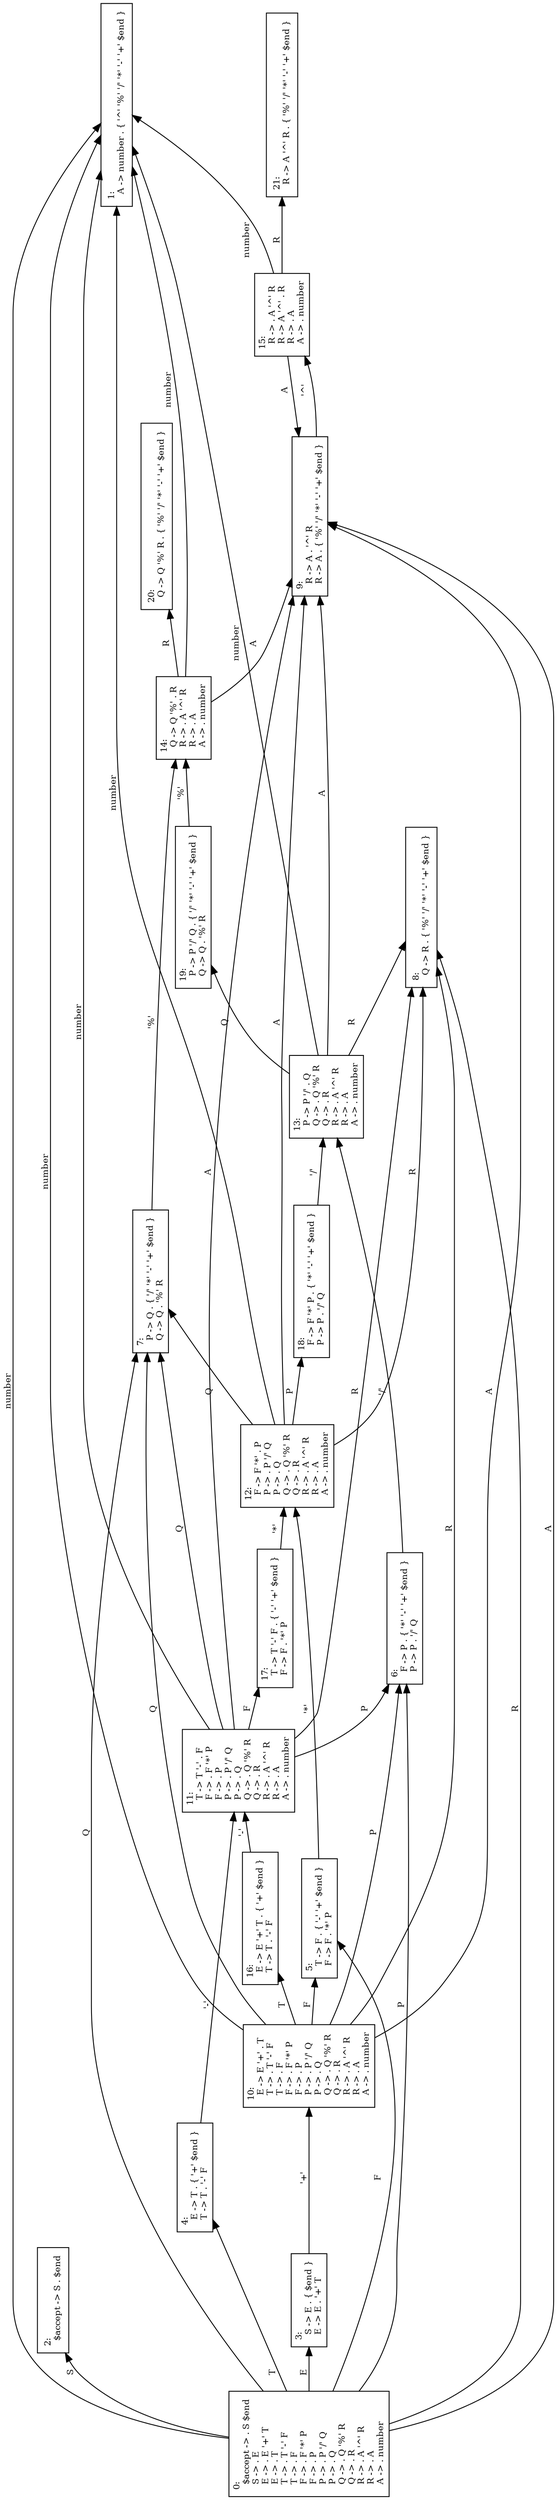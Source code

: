 digraph y {
	edge [fontsize=10];
	node [shape=box,fontsize=10];
	orientation=landscape;
	rankdir=LR;
	/*
	margin=0.2;
	page="8.27,11.69"; // for A4 printing
	ratio=auto;
	*/

	q0 [label="0:\l  $accept -> . S $end\l  S -> . E\l  E -> . E '+' T\l  E -> . T\l  T -> . T '-' F\l  T -> . F\l  F -> . F '*' P\l  F -> . P\l  P -> . P '/' Q\l  P -> . Q\l  Q -> . Q '%' R\l  Q -> . R\l  R -> . A '^' R\l  R -> . A\l  A -> . number\l"];
	q1 [label="1:\l  A -> number . { '^' '%' '/' '*' '-' '+' $end }\l"];
	q2 [label="2:\l  $accept -> S . $end\l"];
	q3 [label="3:\l  S -> E . { $end }\l  E -> E . '+' T\l"];
	q4 [label="4:\l  E -> T . { '+' $end }\l  T -> T . '-' F\l"];
	q5 [label="5:\l  T -> F . { '-' '+' $end }\l  F -> F . '*' P\l"];
	q6 [label="6:\l  F -> P . { '*' '-' '+' $end }\l  P -> P . '/' Q\l"];
	q7 [label="7:\l  P -> Q . { '/' '*' '-' '+' $end }\l  Q -> Q . '%' R\l"];
	q8 [label="8:\l  Q -> R . { '%' '/' '*' '-' '+' $end }\l"];
	q9 [label="9:\l  R -> A . '^' R\l  R -> A . { '%' '/' '*' '-' '+' $end }\l"];
	q10 [label="10:\l  E -> E '+' . T\l  T -> . T '-' F\l  T -> . F\l  F -> . F '*' P\l  F -> . P\l  P -> . P '/' Q\l  P -> . Q\l  Q -> . Q '%' R\l  Q -> . R\l  R -> . A '^' R\l  R -> . A\l  A -> . number\l"];
	q11 [label="11:\l  T -> T '-' . F\l  F -> . F '*' P\l  F -> . P\l  P -> . P '/' Q\l  P -> . Q\l  Q -> . Q '%' R\l  Q -> . R\l  R -> . A '^' R\l  R -> . A\l  A -> . number\l"];
	q12 [label="12:\l  F -> F '*' . P\l  P -> . P '/' Q\l  P -> . Q\l  Q -> . Q '%' R\l  Q -> . R\l  R -> . A '^' R\l  R -> . A\l  A -> . number\l"];
	q13 [label="13:\l  P -> P '/' . Q\l  Q -> . Q '%' R\l  Q -> . R\l  R -> . A '^' R\l  R -> . A\l  A -> . number\l"];
	q14 [label="14:\l  Q -> Q '%' . R\l  R -> . A '^' R\l  R -> . A\l  A -> . number\l"];
	q15 [label="15:\l  R -> . A '^' R\l  R -> A '^' . R\l  R -> . A\l  A -> . number\l"];
	q16 [label="16:\l  E -> E '+' T . { '+' $end }\l  T -> T . '-' F\l"];
	q17 [label="17:\l  T -> T '-' F . { '-' '+' $end }\l  F -> F . '*' P\l"];
	q18 [label="18:\l  F -> F '*' P . { '*' '-' '+' $end }\l  P -> P . '/' Q\l"];
	q19 [label="19:\l  P -> P '/' Q . { '/' '*' '-' '+' $end }\l  Q -> Q . '%' R\l"];
	q20 [label="20:\l  Q -> Q '%' R . { '%' '/' '*' '-' '+' $end }\l"];
	q21 [label="21:\l  R -> A '^' R . { '%' '/' '*' '-' '+' $end }\l"];

	q0 -> q1 [label="number"];
	q0 -> q2 [label="S"];
	q0 -> q3 [label="E"];
	q0 -> q4 [label="T"];
	q0 -> q5 [label="F"];
	q0 -> q6 [label="P"];
	q0 -> q7 [label="Q"];
	q0 -> q8 [label="R"];
	q0 -> q9 [label="A"];
	q3 -> q10 [label="'+'"];
	q4 -> q11 [label="'-'"];
	q5 -> q12 [label="'*'"];
	q6 -> q13 [label="'/'"];
	q7 -> q14 [label="'%'"];
	q9 -> q15 [label="'^'"];
	q10 -> q1 [label="number"];
	q10 -> q16 [label="T"];
	q10 -> q5 [label="F"];
	q10 -> q6 [label="P"];
	q10 -> q7 [label="Q"];
	q10 -> q8 [label="R"];
	q10 -> q9 [label="A"];
	q11 -> q1 [label="number"];
	q11 -> q17 [label="F"];
	q11 -> q6 [label="P"];
	q11 -> q7 [label="Q"];
	q11 -> q8 [label="R"];
	q11 -> q9 [label="A"];
	q12 -> q1 [label="number"];
	q12 -> q18 [label="P"];
	q12 -> q7 [label="Q"];
	q12 -> q8 [label="R"];
	q12 -> q9 [label="A"];
	q13 -> q1 [label="number"];
	q13 -> q19 [label="Q"];
	q13 -> q8 [label="R"];
	q13 -> q9 [label="A"];
	q14 -> q1 [label="number"];
	q14 -> q20 [label="R"];
	q14 -> q9 [label="A"];
	q15 -> q1 [label="number"];
	q15 -> q21 [label="R"];
	q15 -> q9 [label="A"];
	q16 -> q11 [label="'-'"];
	q17 -> q12 [label="'*'"];
	q18 -> q13 [label="'/'"];
	q19 -> q14 [label="'%'"];
}
